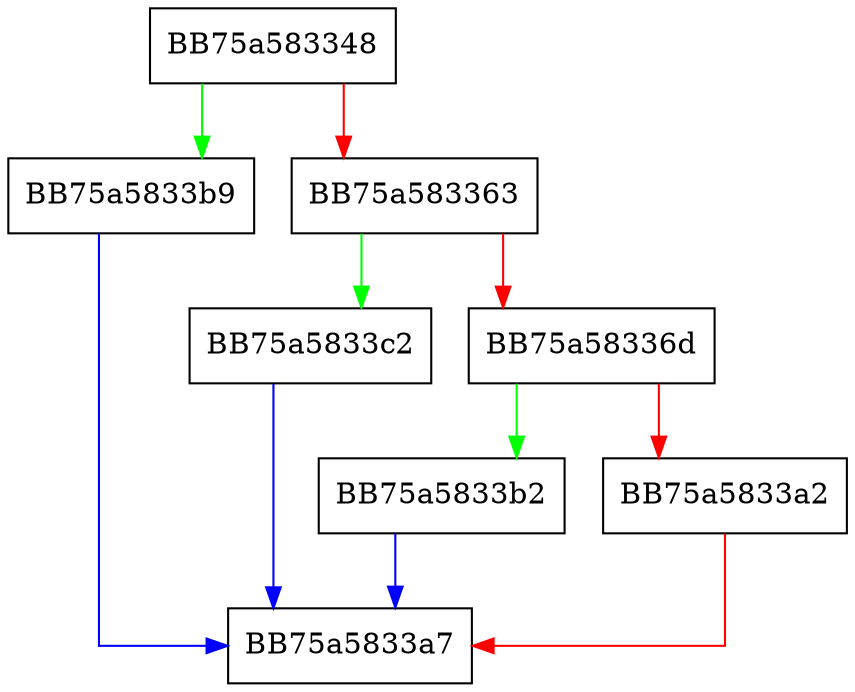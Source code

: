 digraph HUF_decompress4X_hufOnly_wksp {
  node [shape="box"];
  graph [splines=ortho];
  BB75a583348 -> BB75a5833b9 [color="green"];
  BB75a583348 -> BB75a583363 [color="red"];
  BB75a583363 -> BB75a5833c2 [color="green"];
  BB75a583363 -> BB75a58336d [color="red"];
  BB75a58336d -> BB75a5833b2 [color="green"];
  BB75a58336d -> BB75a5833a2 [color="red"];
  BB75a5833a2 -> BB75a5833a7 [color="red"];
  BB75a5833b2 -> BB75a5833a7 [color="blue"];
  BB75a5833b9 -> BB75a5833a7 [color="blue"];
  BB75a5833c2 -> BB75a5833a7 [color="blue"];
}
